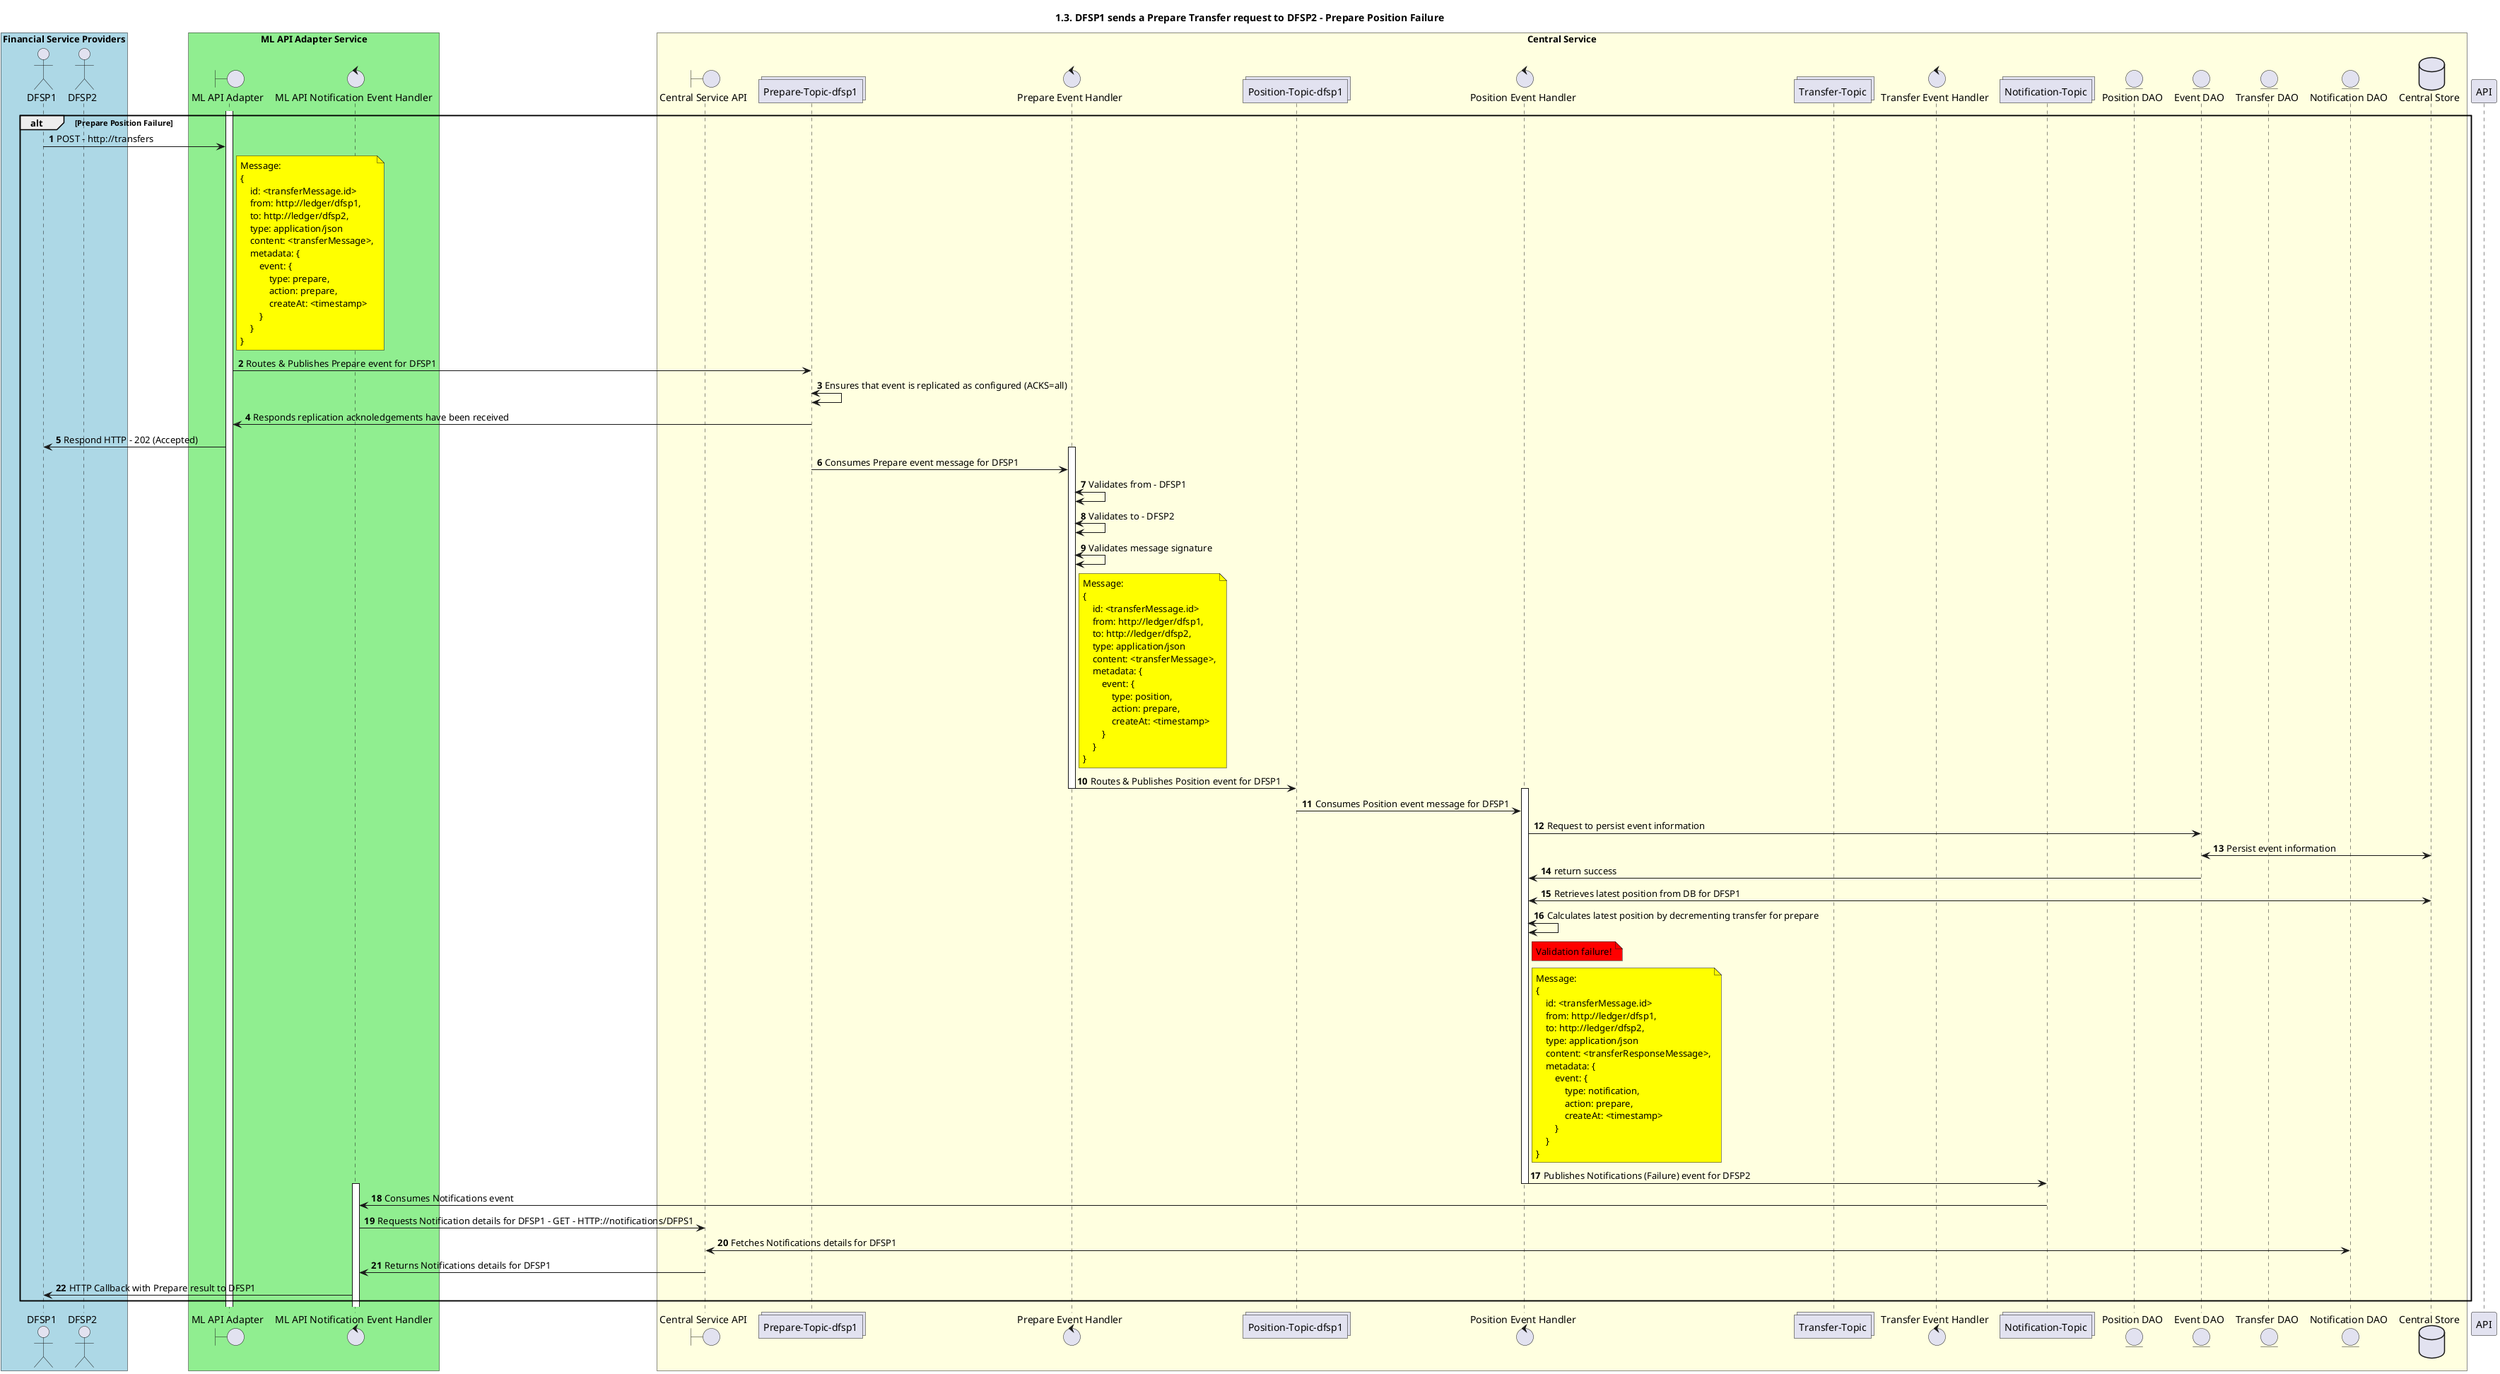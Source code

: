@startuml
' declate title
title 1.3. DFSP1 sends a Prepare Transfer request to DFSP2 - Prepare Position Failure

autonumber

' Actor Keys:
'   boundary - APIs/Interfaces, etc
'   collections - Kafka Topics
'   control - Kafka Consumers
'   entity - Database Access Objects
'   database - Database Persistance Store

' declare actors
actor DFSP1
actor DFSP2
boundary "ML API Adapter" as MLAPI
control "ML API Notification Event Handler" as NOTIFY_HANDLER
boundary "Central Service API" as CSAPI
collections "Prepare-Topic-dfsp1" as TOPIC_PREPARE_DFSP1
control "Prepare Event Handler" as PREP_HANDLER
collections "Position-Topic-dfsp1" as TOPIC_POSITION_DFSP1
control "Position Event Handler" as POS_HANDLER
collections "Transfer-Topic" as TOPIC_TRANSFERS
control "Transfer Event Handler" as TRANS_HANDLER
collections "Notification-Topic" as TOPIC_NOTIFICATIONS
entity "Position DAO" as POS_DAO
entity "Event DAO" as EVENT_DAO
entity "Transfer DAO" as TRANS_DAO
entity "Notification DAO" as NOTIFY_DAO
database "Central Store" as DB

box "Financial Service Providers" #LightBlue
	participant DFSP1
	participant DFSP2
end box

box "ML API Adapter Service" #LightGreen
	participant MLAPI
	participant NOTIFY_HANDLER
end box

box "Central Service" #LightYellow
    participant CSAPI
	participant TOPIC_PREPARE_DFSP1
    participant PREP_HANDLER
    participant TOPIC_POSITION_DFSP1
    participant POS_HANDLER
    participant TOPIC_TRANSFERS
    participant TRANS_HANDLER
    participant TOPIC_NOTIFICATIONS
    participant POS_DAO
    participant EVENT_DAO
    participant TRANS_DAO
    participant NOTIFY_DAO
    participant DB
end box

' start flow
alt Prepare Position Failure
    activate MLAPI
    DFSP1 -> MLAPI: POST - http://transfers
    note right of MLAPI #yellow
        Message:
        {
            id: <transferMessage.id>
            from: http://ledger/dfsp1,
            to: http://ledger/dfsp2,
            type: application/json
            content: <transferMessage>,
            metadata: {
                event: {
                    type: prepare,
                    action: prepare,
                    createAt: <timestamp>
                }
            }
        }
    end note
    MLAPI -> TOPIC_PREPARE_DFSP1: Routes & Publishes Prepare event for DFSP1
    TOPIC_PREPARE_DFSP1 <-> TOPIC_PREPARE_DFSP1: Ensures that event is replicated as configured (ACKS=all)
    TOPIC_PREPARE_DFSP1 -> MLAPI: Responds replication acknoledgements have been received
    MLAPI -> DFSP1: Respond HTTP - 202 (Accepted)
    deactivate API
    activate PREP_HANDLER
    TOPIC_PREPARE_DFSP1 -> PREP_HANDLER: Consumes Prepare event message for DFSP1
    PREP_HANDLER <-> PREP_HANDLER: Validates from - DFSP1
    PREP_HANDLER <-> PREP_HANDLER: Validates to - DFSP2
    PREP_HANDLER <-> PREP_HANDLER: Validates message signature
        note right of PREP_HANDLER #yellow
        Message:
        {
            id: <transferMessage.id>
            from: http://ledger/dfsp1,
            to: http://ledger/dfsp2,
            type: application/json
            content: <transferMessage>,
            metadata: {
                event: {
                    type: position,
                    action: prepare,
                    createAt: <timestamp>
                }
            }
        }
    end note
    PREP_HANDLER -> TOPIC_POSITION_DFSP1: Routes & Publishes Position event for DFSP1
    deactivate PREP_HANDLER
    activate POS_HANDLER
    TOPIC_POSITION_DFSP1 -> POS_HANDLER: Consumes Position event message for DFSP1
    POS_HANDLER -> EVENT_DAO: Request to persist event information
    EVENT_DAO <-> DB: Persist event information
    EVENT_DAO -> POS_HANDLER: return success
    POS_HANDLER <-> DB: Retrieves latest position from DB for DFSP1
    POS_HANDLER <-> POS_HANDLER: Calculates latest position by decrementing transfer for prepare
    note right of POS_HANDLER #red: Validation failure!
    note right of POS_HANDLER #yellow
        Message:
        {
            id: <transferMessage.id>
            from: http://ledger/dfsp1,
            to: http://ledger/dfsp2,
            type: application/json
            content: <transferResponseMessage>,
            metadata: {
                event: {
                    type: notification,
                    action: prepare,
                    createAt: <timestamp>
                }
            }
        }
    end note
    POS_HANDLER -> TOPIC_NOTIFICATIONS: Publishes Notifications (Failure) event for DFSP2
    deactivate POS_HANDLER
    activate NOTIFY_HANDLER
    TOPIC_NOTIFICATIONS -> NOTIFY_HANDLER: Consumes Notifications event
    NOTIFY_HANDLER -> CSAPI: Requests Notification details for DFSP1 - GET - HTTP://notifications/DFPS1
    CSAPI <-> NOTIFY_DAO: Fetches Notifications details for DFSP1
    CSAPI -> NOTIFY_HANDLER: Returns Notifications details for DFSP1
    NOTIFY_HANDLER -> DFSP1: HTTP Callback with Prepare result to DFSP1
end
@enduml
